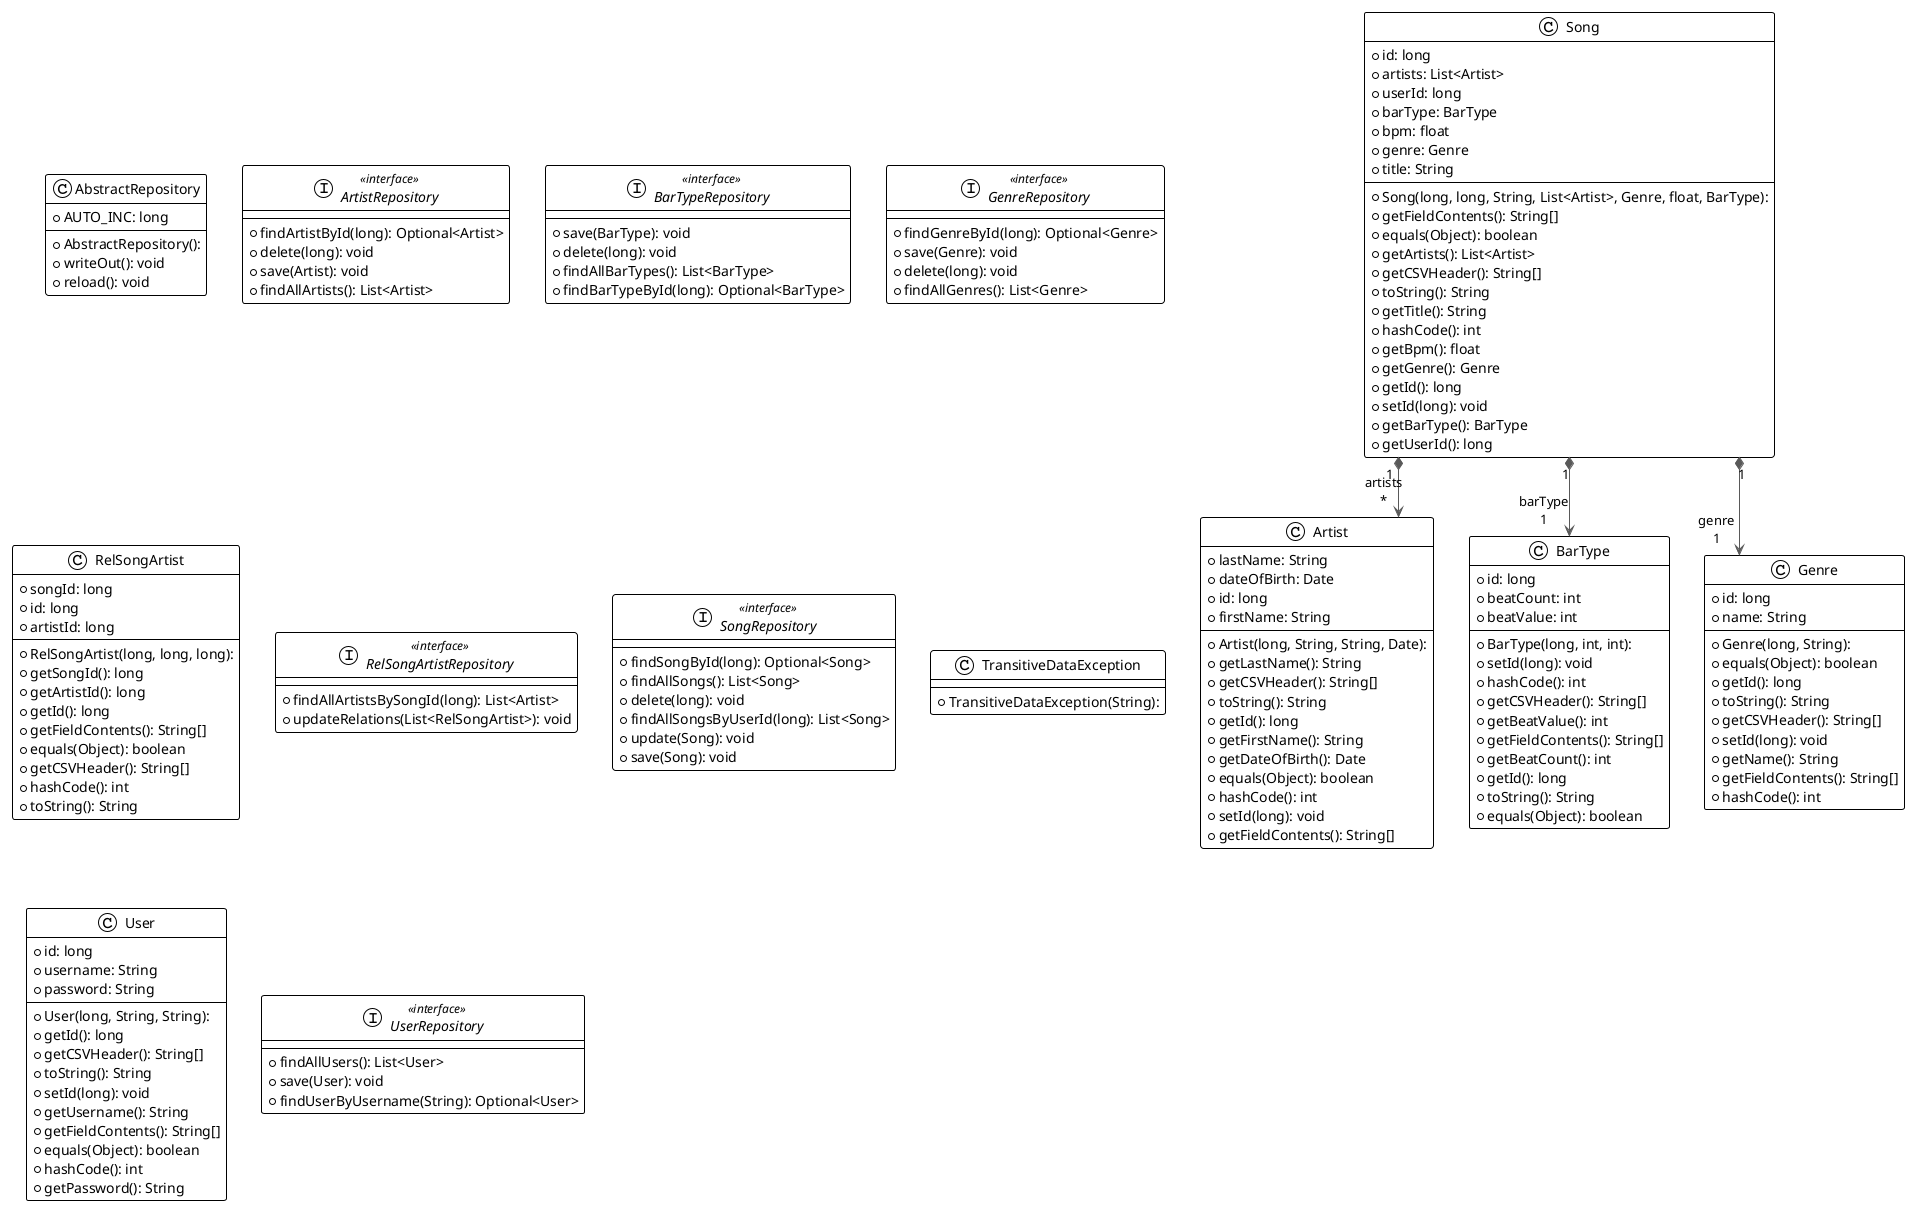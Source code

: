 @startuml

!theme plain
top to bottom direction
skinparam linetype ortho

class AbstractRepository {
  + AbstractRepository(): 
  + AUTO_INC: long
  + writeOut(): void
  + reload(): void
}
class Artist {
  + Artist(long, String, String, Date): 
  + lastName: String
  + dateOfBirth: Date
  + id: long
  + firstName: String
  + getLastName(): String
  + getCSVHeader(): String[]
  + toString(): String
  + getId(): long
  + getFirstName(): String
  + getDateOfBirth(): Date
  + equals(Object): boolean
  + hashCode(): int
  + setId(long): void
  + getFieldContents(): String[]
}
interface ArtistRepository << interface >> {
  + findArtistById(long): Optional<Artist>
  + delete(long): void
  + save(Artist): void
  + findAllArtists(): List<Artist>
}
class BarType {
  + BarType(long, int, int): 
  + id: long
  + beatCount: int
  + beatValue: int
  + setId(long): void
  + hashCode(): int
  + getCSVHeader(): String[]
  + getBeatValue(): int
  + getFieldContents(): String[]
  + getBeatCount(): int
  + getId(): long
  + toString(): String
  + equals(Object): boolean
}
interface BarTypeRepository << interface >> {
  + save(BarType): void
  + delete(long): void
  + findAllBarTypes(): List<BarType>
  + findBarTypeById(long): Optional<BarType>
}
class Genre {
  + Genre(long, String): 
  + id: long
  + name: String
  + equals(Object): boolean
  + getId(): long
  + toString(): String
  + getCSVHeader(): String[]
  + setId(long): void
  + getName(): String
  + getFieldContents(): String[]
  + hashCode(): int
}
interface GenreRepository << interface >> {
  + findGenreById(long): Optional<Genre>
  + save(Genre): void
  + delete(long): void
  + findAllGenres(): List<Genre>
}
class RelSongArtist {
  + RelSongArtist(long, long, long): 
  + songId: long
  + id: long
  + artistId: long
  + getSongId(): long
  + getArtistId(): long
  + getId(): long
  + getFieldContents(): String[]
  + equals(Object): boolean
  + getCSVHeader(): String[]
  + hashCode(): int
  + toString(): String
}
interface RelSongArtistRepository << interface >> {
  + findAllArtistsBySongId(long): List<Artist>
  + updateRelations(List<RelSongArtist>): void
}
class Song {
  + Song(long, long, String, List<Artist>, Genre, float, BarType): 
  + id: long
  + artists: List<Artist>
  + userId: long
  + barType: BarType
  + bpm: float
  + genre: Genre
  + title: String
  + getFieldContents(): String[]
  + equals(Object): boolean
  + getArtists(): List<Artist>
  + getCSVHeader(): String[]
  + toString(): String
  + getTitle(): String
  + hashCode(): int
  + getBpm(): float
  + getGenre(): Genre
  + getId(): long
  + setId(long): void
  + getBarType(): BarType
  + getUserId(): long
}
interface SongRepository << interface >> {
  + findSongById(long): Optional<Song>
  + findAllSongs(): List<Song>
  + delete(long): void
  + findAllSongsByUserId(long): List<Song>
  + update(Song): void
  + save(Song): void
}
class TransitiveDataException {
  + TransitiveDataException(String): 
}
class User {
  + User(long, String, String): 
  + id: long
  + username: String
  + password: String
  + getId(): long
  + getCSVHeader(): String[]
  + toString(): String
  + setId(long): void
  + getUsername(): String
  + getFieldContents(): String[]
  + equals(Object): boolean
  + hashCode(): int
  + getPassword(): String
}
interface UserRepository << interface >> {
  + findAllUsers(): List<User>
  + save(User): void
  + findUserByUsername(String): Optional<User>
}

Song                    "1" *-[#595959,plain]-> "artists\n*" Artist                  
Song                    "1" *-[#595959,plain]-> "barType\n1" BarType                 
Song                    "1" *-[#595959,plain]-> "genre\n1" Genre                   
@enduml

